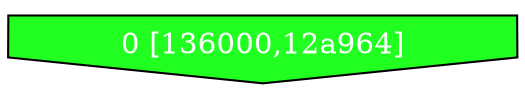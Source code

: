 diGraph libnss3{
	libnss3_0  [style=filled fillcolor="#20FF20" fontcolor="#ffffff" shape=invhouse label="0 [136000,12a964]"]


}